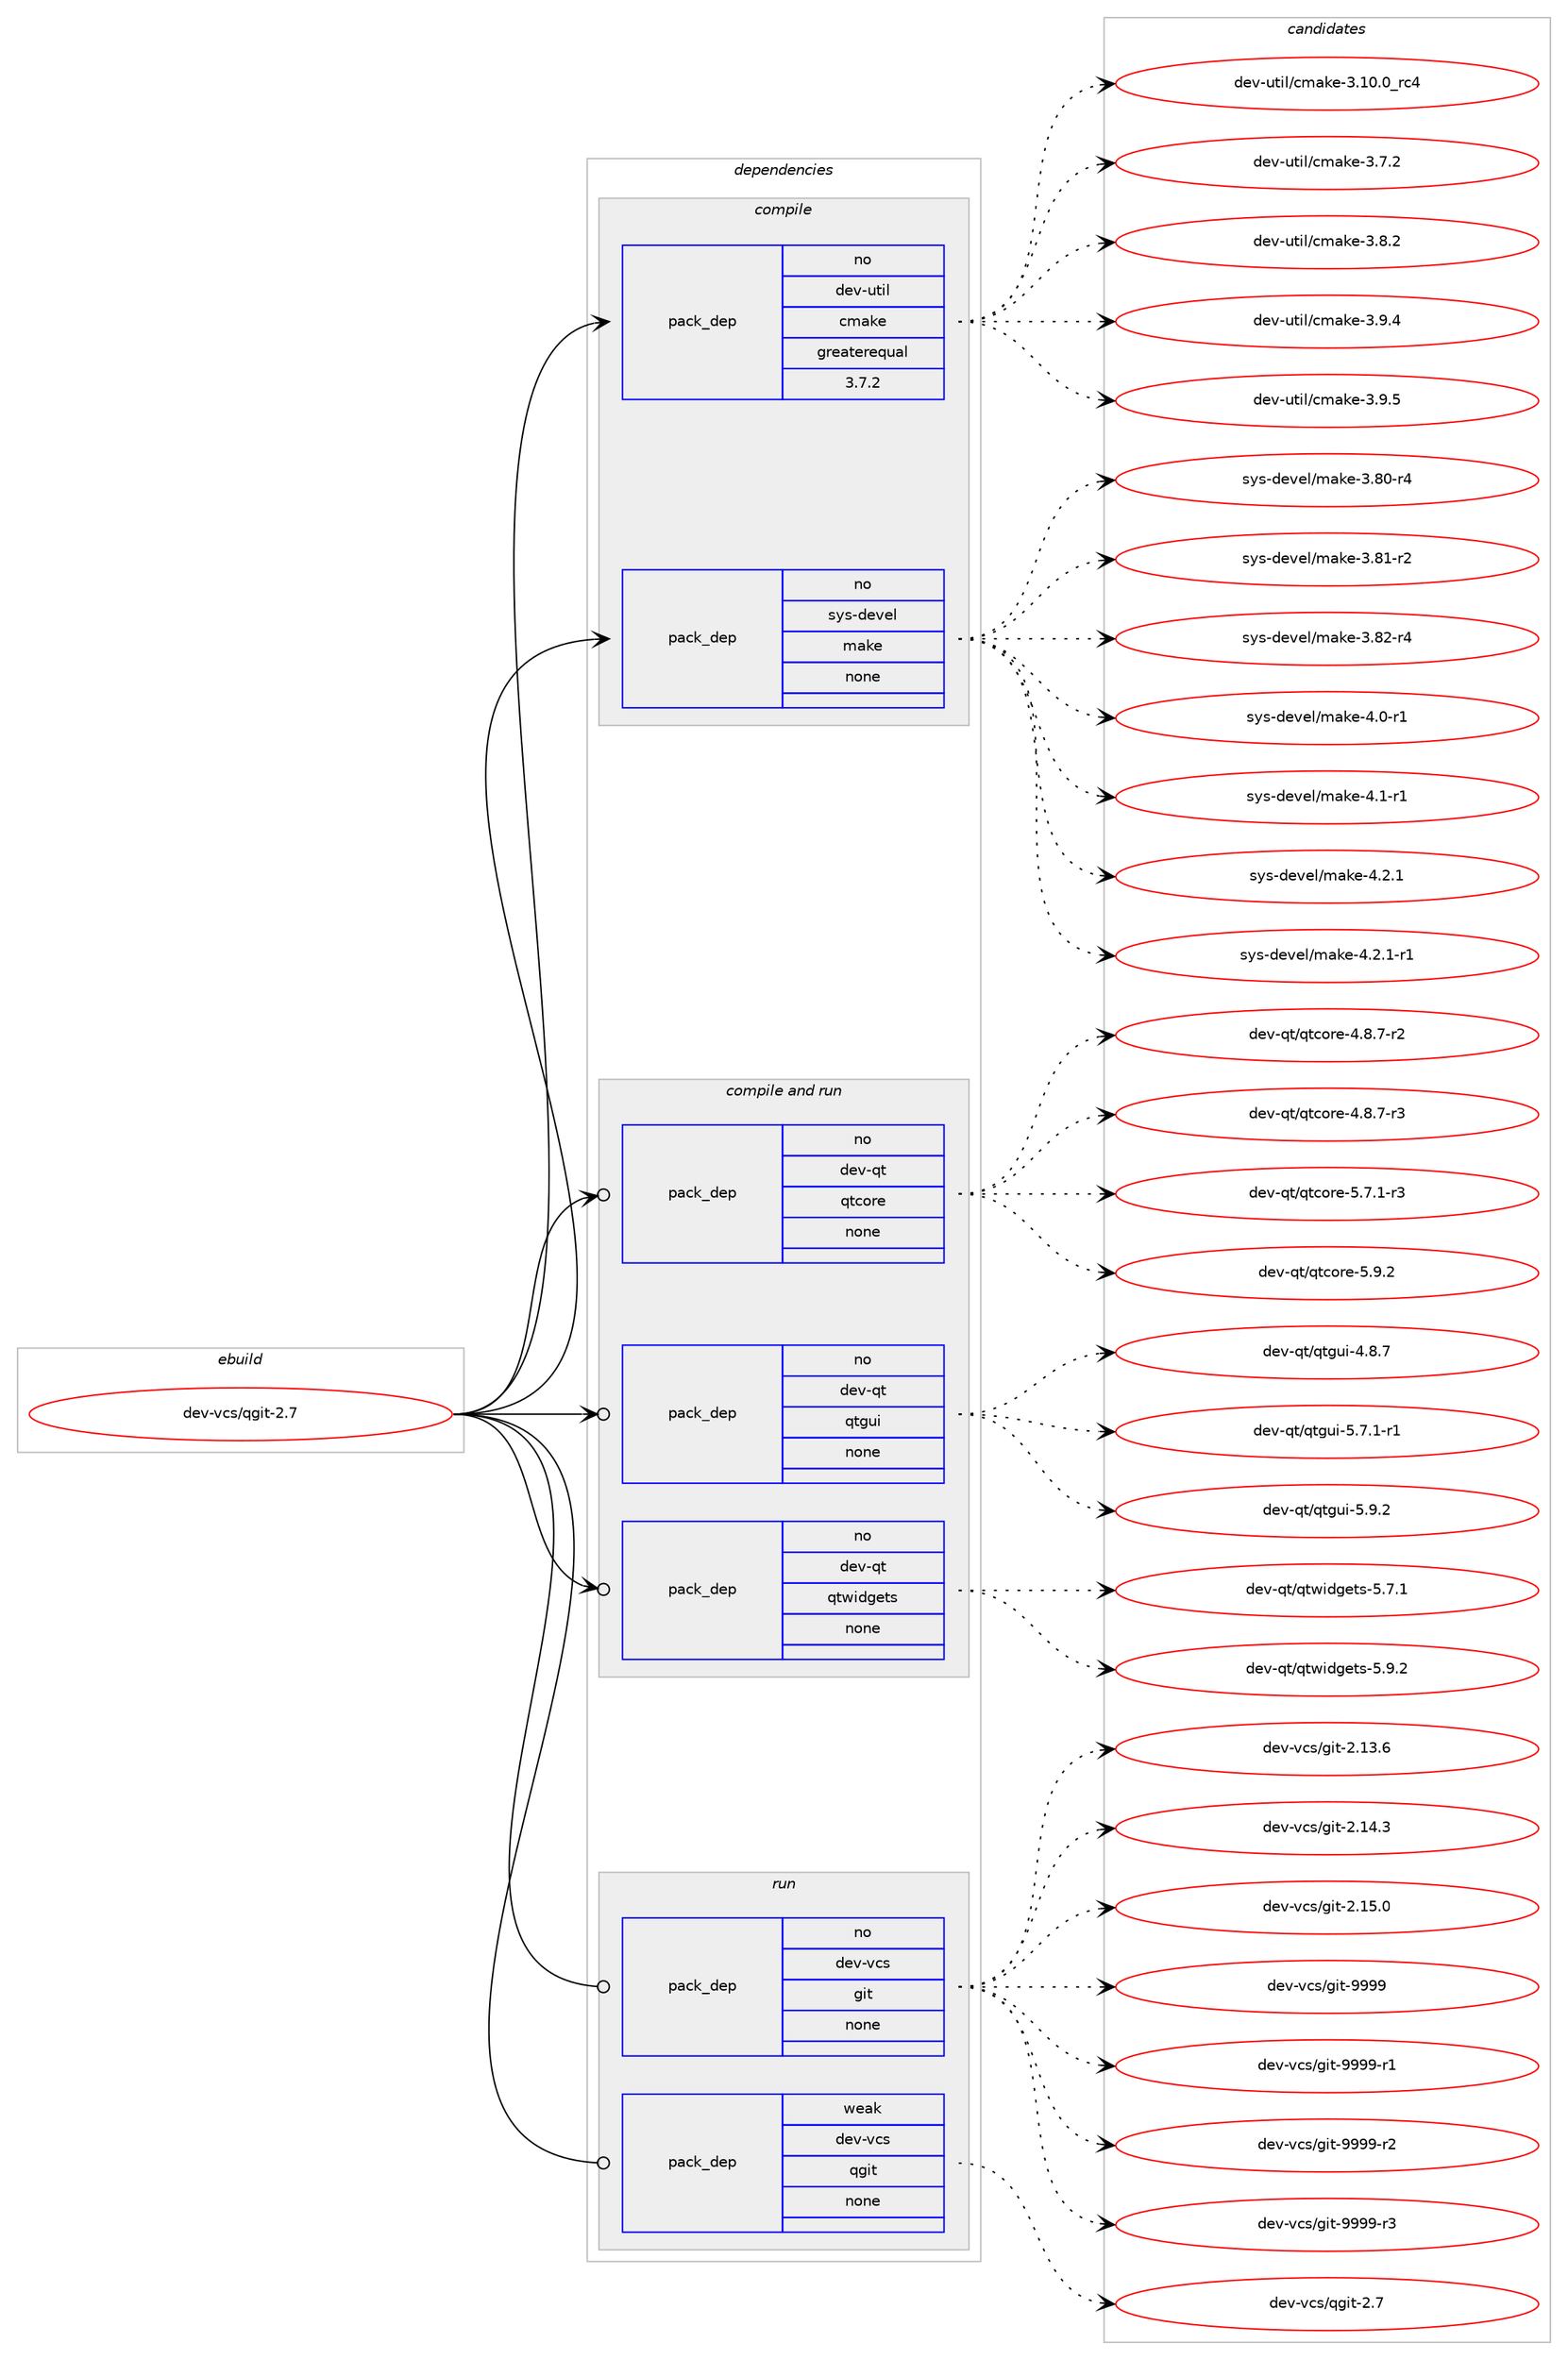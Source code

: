 digraph prolog {

# *************
# Graph options
# *************

newrank=true;
concentrate=true;
compound=true;
graph [rankdir=LR,fontname=Helvetica,fontsize=10,ranksep=1.5];#, ranksep=2.5, nodesep=0.2];
edge  [arrowhead=vee];
node  [fontname=Helvetica,fontsize=10];

# **********
# The ebuild
# **********

subgraph cluster_leftcol {
color=gray;
rank=same;
label=<<i>ebuild</i>>;
id [label="dev-vcs/qgit-2.7", color=red, width=4, href="../dev-vcs/qgit-2.7.svg"];
}

# ****************
# The dependencies
# ****************

subgraph cluster_midcol {
color=gray;
label=<<i>dependencies</i>>;
subgraph cluster_compile {
fillcolor="#eeeeee";
style=filled;
label=<<i>compile</i>>;
subgraph pack208076 {
dependency291876 [label=<<TABLE BORDER="0" CELLBORDER="1" CELLSPACING="0" CELLPADDING="4" WIDTH="220"><TR><TD ROWSPAN="6" CELLPADDING="30">pack_dep</TD></TR><TR><TD WIDTH="110">no</TD></TR><TR><TD>dev-util</TD></TR><TR><TD>cmake</TD></TR><TR><TD>greaterequal</TD></TR><TR><TD>3.7.2</TD></TR></TABLE>>, shape=none, color=blue];
}
id:e -> dependency291876:w [weight=20,style="solid",arrowhead="vee"];
subgraph pack208077 {
dependency291877 [label=<<TABLE BORDER="0" CELLBORDER="1" CELLSPACING="0" CELLPADDING="4" WIDTH="220"><TR><TD ROWSPAN="6" CELLPADDING="30">pack_dep</TD></TR><TR><TD WIDTH="110">no</TD></TR><TR><TD>sys-devel</TD></TR><TR><TD>make</TD></TR><TR><TD>none</TD></TR><TR><TD></TD></TR></TABLE>>, shape=none, color=blue];
}
id:e -> dependency291877:w [weight=20,style="solid",arrowhead="vee"];
}
subgraph cluster_compileandrun {
fillcolor="#eeeeee";
style=filled;
label=<<i>compile and run</i>>;
subgraph pack208078 {
dependency291878 [label=<<TABLE BORDER="0" CELLBORDER="1" CELLSPACING="0" CELLPADDING="4" WIDTH="220"><TR><TD ROWSPAN="6" CELLPADDING="30">pack_dep</TD></TR><TR><TD WIDTH="110">no</TD></TR><TR><TD>dev-qt</TD></TR><TR><TD>qtcore</TD></TR><TR><TD>none</TD></TR><TR><TD></TD></TR></TABLE>>, shape=none, color=blue];
}
id:e -> dependency291878:w [weight=20,style="solid",arrowhead="odotvee"];
subgraph pack208079 {
dependency291879 [label=<<TABLE BORDER="0" CELLBORDER="1" CELLSPACING="0" CELLPADDING="4" WIDTH="220"><TR><TD ROWSPAN="6" CELLPADDING="30">pack_dep</TD></TR><TR><TD WIDTH="110">no</TD></TR><TR><TD>dev-qt</TD></TR><TR><TD>qtgui</TD></TR><TR><TD>none</TD></TR><TR><TD></TD></TR></TABLE>>, shape=none, color=blue];
}
id:e -> dependency291879:w [weight=20,style="solid",arrowhead="odotvee"];
subgraph pack208080 {
dependency291880 [label=<<TABLE BORDER="0" CELLBORDER="1" CELLSPACING="0" CELLPADDING="4" WIDTH="220"><TR><TD ROWSPAN="6" CELLPADDING="30">pack_dep</TD></TR><TR><TD WIDTH="110">no</TD></TR><TR><TD>dev-qt</TD></TR><TR><TD>qtwidgets</TD></TR><TR><TD>none</TD></TR><TR><TD></TD></TR></TABLE>>, shape=none, color=blue];
}
id:e -> dependency291880:w [weight=20,style="solid",arrowhead="odotvee"];
}
subgraph cluster_run {
fillcolor="#eeeeee";
style=filled;
label=<<i>run</i>>;
subgraph pack208081 {
dependency291881 [label=<<TABLE BORDER="0" CELLBORDER="1" CELLSPACING="0" CELLPADDING="4" WIDTH="220"><TR><TD ROWSPAN="6" CELLPADDING="30">pack_dep</TD></TR><TR><TD WIDTH="110">no</TD></TR><TR><TD>dev-vcs</TD></TR><TR><TD>git</TD></TR><TR><TD>none</TD></TR><TR><TD></TD></TR></TABLE>>, shape=none, color=blue];
}
id:e -> dependency291881:w [weight=20,style="solid",arrowhead="odot"];
subgraph pack208082 {
dependency291882 [label=<<TABLE BORDER="0" CELLBORDER="1" CELLSPACING="0" CELLPADDING="4" WIDTH="220"><TR><TD ROWSPAN="6" CELLPADDING="30">pack_dep</TD></TR><TR><TD WIDTH="110">weak</TD></TR><TR><TD>dev-vcs</TD></TR><TR><TD>qgit</TD></TR><TR><TD>none</TD></TR><TR><TD></TD></TR></TABLE>>, shape=none, color=blue];
}
id:e -> dependency291882:w [weight=20,style="solid",arrowhead="odot"];
}
}

# **************
# The candidates
# **************

subgraph cluster_choices {
rank=same;
color=gray;
label=<<i>candidates</i>>;

subgraph choice208076 {
color=black;
nodesep=1;
choice1001011184511711610510847991099710710145514649484648951149952 [label="dev-util/cmake-3.10.0_rc4", color=red, width=4,href="../dev-util/cmake-3.10.0_rc4.svg"];
choice10010111845117116105108479910997107101455146554650 [label="dev-util/cmake-3.7.2", color=red, width=4,href="../dev-util/cmake-3.7.2.svg"];
choice10010111845117116105108479910997107101455146564650 [label="dev-util/cmake-3.8.2", color=red, width=4,href="../dev-util/cmake-3.8.2.svg"];
choice10010111845117116105108479910997107101455146574652 [label="dev-util/cmake-3.9.4", color=red, width=4,href="../dev-util/cmake-3.9.4.svg"];
choice10010111845117116105108479910997107101455146574653 [label="dev-util/cmake-3.9.5", color=red, width=4,href="../dev-util/cmake-3.9.5.svg"];
dependency291876:e -> choice1001011184511711610510847991099710710145514649484648951149952:w [style=dotted,weight="100"];
dependency291876:e -> choice10010111845117116105108479910997107101455146554650:w [style=dotted,weight="100"];
dependency291876:e -> choice10010111845117116105108479910997107101455146564650:w [style=dotted,weight="100"];
dependency291876:e -> choice10010111845117116105108479910997107101455146574652:w [style=dotted,weight="100"];
dependency291876:e -> choice10010111845117116105108479910997107101455146574653:w [style=dotted,weight="100"];
}
subgraph choice208077 {
color=black;
nodesep=1;
choice11512111545100101118101108471099710710145514656484511452 [label="sys-devel/make-3.80-r4", color=red, width=4,href="../sys-devel/make-3.80-r4.svg"];
choice11512111545100101118101108471099710710145514656494511450 [label="sys-devel/make-3.81-r2", color=red, width=4,href="../sys-devel/make-3.81-r2.svg"];
choice11512111545100101118101108471099710710145514656504511452 [label="sys-devel/make-3.82-r4", color=red, width=4,href="../sys-devel/make-3.82-r4.svg"];
choice115121115451001011181011084710997107101455246484511449 [label="sys-devel/make-4.0-r1", color=red, width=4,href="../sys-devel/make-4.0-r1.svg"];
choice115121115451001011181011084710997107101455246494511449 [label="sys-devel/make-4.1-r1", color=red, width=4,href="../sys-devel/make-4.1-r1.svg"];
choice115121115451001011181011084710997107101455246504649 [label="sys-devel/make-4.2.1", color=red, width=4,href="../sys-devel/make-4.2.1.svg"];
choice1151211154510010111810110847109971071014552465046494511449 [label="sys-devel/make-4.2.1-r1", color=red, width=4,href="../sys-devel/make-4.2.1-r1.svg"];
dependency291877:e -> choice11512111545100101118101108471099710710145514656484511452:w [style=dotted,weight="100"];
dependency291877:e -> choice11512111545100101118101108471099710710145514656494511450:w [style=dotted,weight="100"];
dependency291877:e -> choice11512111545100101118101108471099710710145514656504511452:w [style=dotted,weight="100"];
dependency291877:e -> choice115121115451001011181011084710997107101455246484511449:w [style=dotted,weight="100"];
dependency291877:e -> choice115121115451001011181011084710997107101455246494511449:w [style=dotted,weight="100"];
dependency291877:e -> choice115121115451001011181011084710997107101455246504649:w [style=dotted,weight="100"];
dependency291877:e -> choice1151211154510010111810110847109971071014552465046494511449:w [style=dotted,weight="100"];
}
subgraph choice208078 {
color=black;
nodesep=1;
choice1001011184511311647113116991111141014552465646554511450 [label="dev-qt/qtcore-4.8.7-r2", color=red, width=4,href="../dev-qt/qtcore-4.8.7-r2.svg"];
choice1001011184511311647113116991111141014552465646554511451 [label="dev-qt/qtcore-4.8.7-r3", color=red, width=4,href="../dev-qt/qtcore-4.8.7-r3.svg"];
choice1001011184511311647113116991111141014553465546494511451 [label="dev-qt/qtcore-5.7.1-r3", color=red, width=4,href="../dev-qt/qtcore-5.7.1-r3.svg"];
choice100101118451131164711311699111114101455346574650 [label="dev-qt/qtcore-5.9.2", color=red, width=4,href="../dev-qt/qtcore-5.9.2.svg"];
dependency291878:e -> choice1001011184511311647113116991111141014552465646554511450:w [style=dotted,weight="100"];
dependency291878:e -> choice1001011184511311647113116991111141014552465646554511451:w [style=dotted,weight="100"];
dependency291878:e -> choice1001011184511311647113116991111141014553465546494511451:w [style=dotted,weight="100"];
dependency291878:e -> choice100101118451131164711311699111114101455346574650:w [style=dotted,weight="100"];
}
subgraph choice208079 {
color=black;
nodesep=1;
choice1001011184511311647113116103117105455246564655 [label="dev-qt/qtgui-4.8.7", color=red, width=4,href="../dev-qt/qtgui-4.8.7.svg"];
choice10010111845113116471131161031171054553465546494511449 [label="dev-qt/qtgui-5.7.1-r1", color=red, width=4,href="../dev-qt/qtgui-5.7.1-r1.svg"];
choice1001011184511311647113116103117105455346574650 [label="dev-qt/qtgui-5.9.2", color=red, width=4,href="../dev-qt/qtgui-5.9.2.svg"];
dependency291879:e -> choice1001011184511311647113116103117105455246564655:w [style=dotted,weight="100"];
dependency291879:e -> choice10010111845113116471131161031171054553465546494511449:w [style=dotted,weight="100"];
dependency291879:e -> choice1001011184511311647113116103117105455346574650:w [style=dotted,weight="100"];
}
subgraph choice208080 {
color=black;
nodesep=1;
choice1001011184511311647113116119105100103101116115455346554649 [label="dev-qt/qtwidgets-5.7.1", color=red, width=4,href="../dev-qt/qtwidgets-5.7.1.svg"];
choice1001011184511311647113116119105100103101116115455346574650 [label="dev-qt/qtwidgets-5.9.2", color=red, width=4,href="../dev-qt/qtwidgets-5.9.2.svg"];
dependency291880:e -> choice1001011184511311647113116119105100103101116115455346554649:w [style=dotted,weight="100"];
dependency291880:e -> choice1001011184511311647113116119105100103101116115455346574650:w [style=dotted,weight="100"];
}
subgraph choice208081 {
color=black;
nodesep=1;
choice10010111845118991154710310511645504649514654 [label="dev-vcs/git-2.13.6", color=red, width=4,href="../dev-vcs/git-2.13.6.svg"];
choice10010111845118991154710310511645504649524651 [label="dev-vcs/git-2.14.3", color=red, width=4,href="../dev-vcs/git-2.14.3.svg"];
choice10010111845118991154710310511645504649534648 [label="dev-vcs/git-2.15.0", color=red, width=4,href="../dev-vcs/git-2.15.0.svg"];
choice1001011184511899115471031051164557575757 [label="dev-vcs/git-9999", color=red, width=4,href="../dev-vcs/git-9999.svg"];
choice10010111845118991154710310511645575757574511449 [label="dev-vcs/git-9999-r1", color=red, width=4,href="../dev-vcs/git-9999-r1.svg"];
choice10010111845118991154710310511645575757574511450 [label="dev-vcs/git-9999-r2", color=red, width=4,href="../dev-vcs/git-9999-r2.svg"];
choice10010111845118991154710310511645575757574511451 [label="dev-vcs/git-9999-r3", color=red, width=4,href="../dev-vcs/git-9999-r3.svg"];
dependency291881:e -> choice10010111845118991154710310511645504649514654:w [style=dotted,weight="100"];
dependency291881:e -> choice10010111845118991154710310511645504649524651:w [style=dotted,weight="100"];
dependency291881:e -> choice10010111845118991154710310511645504649534648:w [style=dotted,weight="100"];
dependency291881:e -> choice1001011184511899115471031051164557575757:w [style=dotted,weight="100"];
dependency291881:e -> choice10010111845118991154710310511645575757574511449:w [style=dotted,weight="100"];
dependency291881:e -> choice10010111845118991154710310511645575757574511450:w [style=dotted,weight="100"];
dependency291881:e -> choice10010111845118991154710310511645575757574511451:w [style=dotted,weight="100"];
}
subgraph choice208082 {
color=black;
nodesep=1;
choice10010111845118991154711310310511645504655 [label="dev-vcs/qgit-2.7", color=red, width=4,href="../dev-vcs/qgit-2.7.svg"];
dependency291882:e -> choice10010111845118991154711310310511645504655:w [style=dotted,weight="100"];
}
}

}
